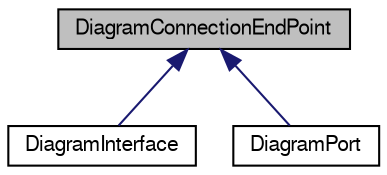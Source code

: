 digraph G
{
  bgcolor="transparent";
  edge [fontname="FreeSans",fontsize=10,labelfontname="FreeSans",labelfontsize=10];
  node [fontname="FreeSans",fontsize=10,shape=record];
  Node1 [label="DiagramConnectionEndPoint",height=0.2,width=0.4,color="black", fillcolor="grey75", style="filled" fontcolor="black"];
  Node1 -> Node2 [dir=back,color="midnightblue",fontsize=10,style="solid",fontname="FreeSans"];
  Node2 [label="DiagramInterface",height=0.2,width=0.4,color="black",URL="$class_diagram_interface.html",tooltip="DiagramInterface class."];
  Node1 -> Node3 [dir=back,color="midnightblue",fontsize=10,style="solid",fontname="FreeSans"];
  Node3 [label="DiagramPort",height=0.2,width=0.4,color="black",URL="$class_diagram_port.html",tooltip="DiagramInterconnection represents graphically an IP-XACT port."];
}
